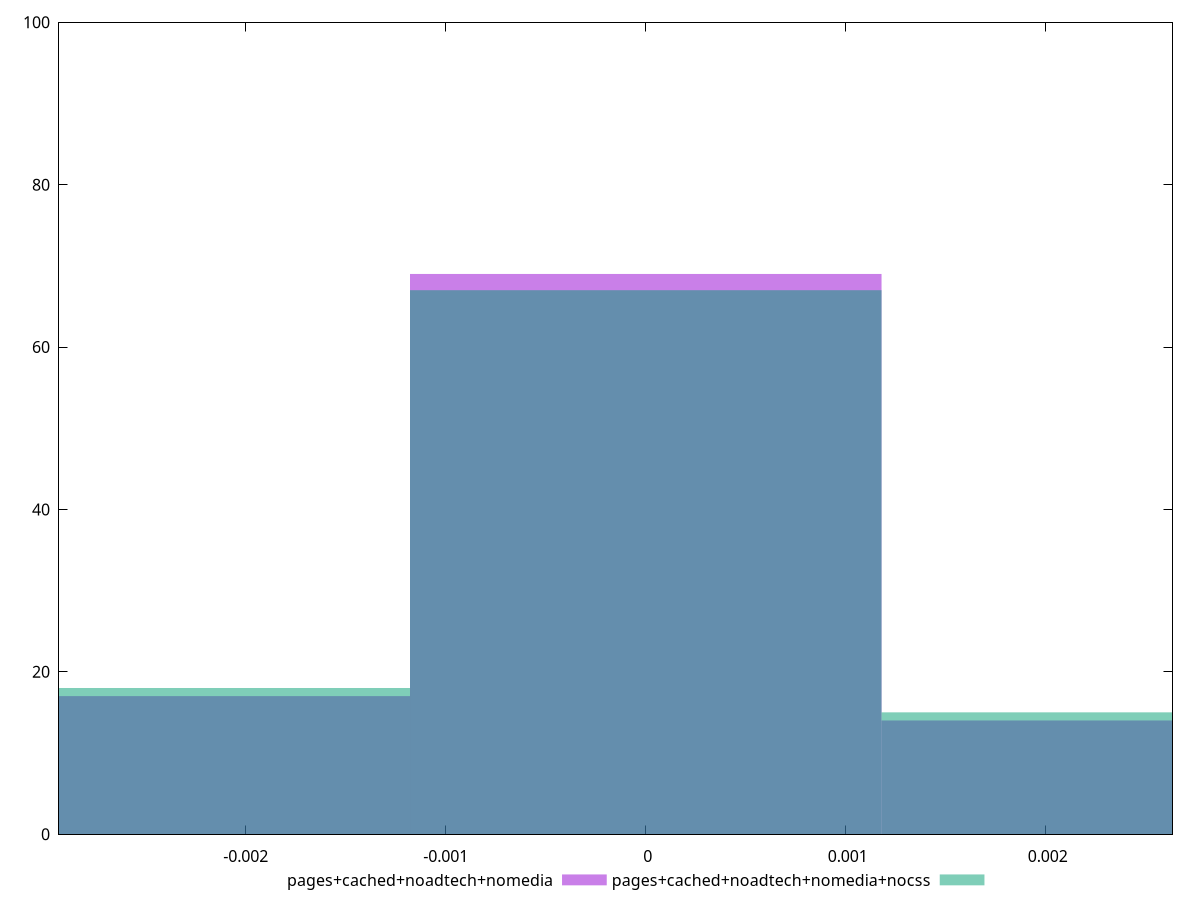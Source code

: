 reset

$pagesCachedNoadtechNomedia <<EOF
-0.0023581175259720635 17
0.0023581175259720635 14
0 69
EOF

$pagesCachedNoadtechNomediaNocss <<EOF
0 67
0.0023581175259720635 15
-0.0023581175259720635 18
EOF

set key outside below
set boxwidth 0.0023581175259720635
set xrange [-0.0029343714347124096:0.0026341180000870167]
set yrange [0:100]
set trange [0:100]
set style fill transparent solid 0.5 noborder
set terminal svg size 640, 500 enhanced background rgb 'white'
set output "report_00013_2021-02-09T12-04-24.940Z/meta/pScore-difference/comparison/histogram/3_vs_4.svg"

plot $pagesCachedNoadtechNomedia title "pages+cached+noadtech+nomedia" with boxes, \
     $pagesCachedNoadtechNomediaNocss title "pages+cached+noadtech+nomedia+nocss" with boxes

reset
